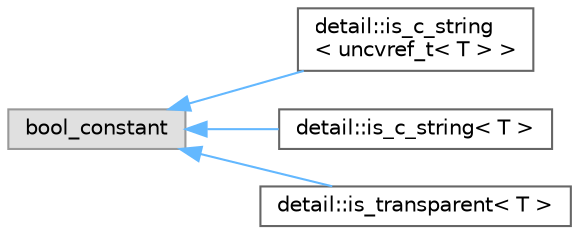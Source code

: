 digraph "Graphical Class Hierarchy"
{
 // INTERACTIVE_SVG=YES
 // LATEX_PDF_SIZE
  bgcolor="transparent";
  edge [fontname=Helvetica,fontsize=10,labelfontname=Helvetica,labelfontsize=10];
  node [fontname=Helvetica,fontsize=10,shape=box,height=0.2,width=0.4];
  rankdir="LR";
  Node0 [id="Node000000",label="bool_constant",height=0.2,width=0.4,color="grey60", fillcolor="#E0E0E0", style="filled",tooltip=" "];
  Node0 -> Node1 [id="edge84_Node000000_Node000001",dir="back",color="steelblue1",style="solid",tooltip=" "];
  Node1 [id="Node000001",label="detail::is_c_string\l\< uncvref_t\< T \> \>",height=0.2,width=0.4,color="grey40", fillcolor="white", style="filled",URL="$structdetail_1_1is__c__string.html",tooltip=" "];
  Node0 -> Node2 [id="edge85_Node000000_Node000002",dir="back",color="steelblue1",style="solid",tooltip=" "];
  Node2 [id="Node000002",label="detail::is_c_string\< T \>",height=0.2,width=0.4,color="grey40", fillcolor="white", style="filled",URL="$structdetail_1_1is__c__string.html",tooltip=" "];
  Node0 -> Node3 [id="edge86_Node000000_Node000003",dir="back",color="steelblue1",style="solid",tooltip=" "];
  Node3 [id="Node000003",label="detail::is_transparent\< T \>",height=0.2,width=0.4,color="grey40", fillcolor="white", style="filled",URL="$structdetail_1_1is__transparent.html",tooltip=" "];
}
